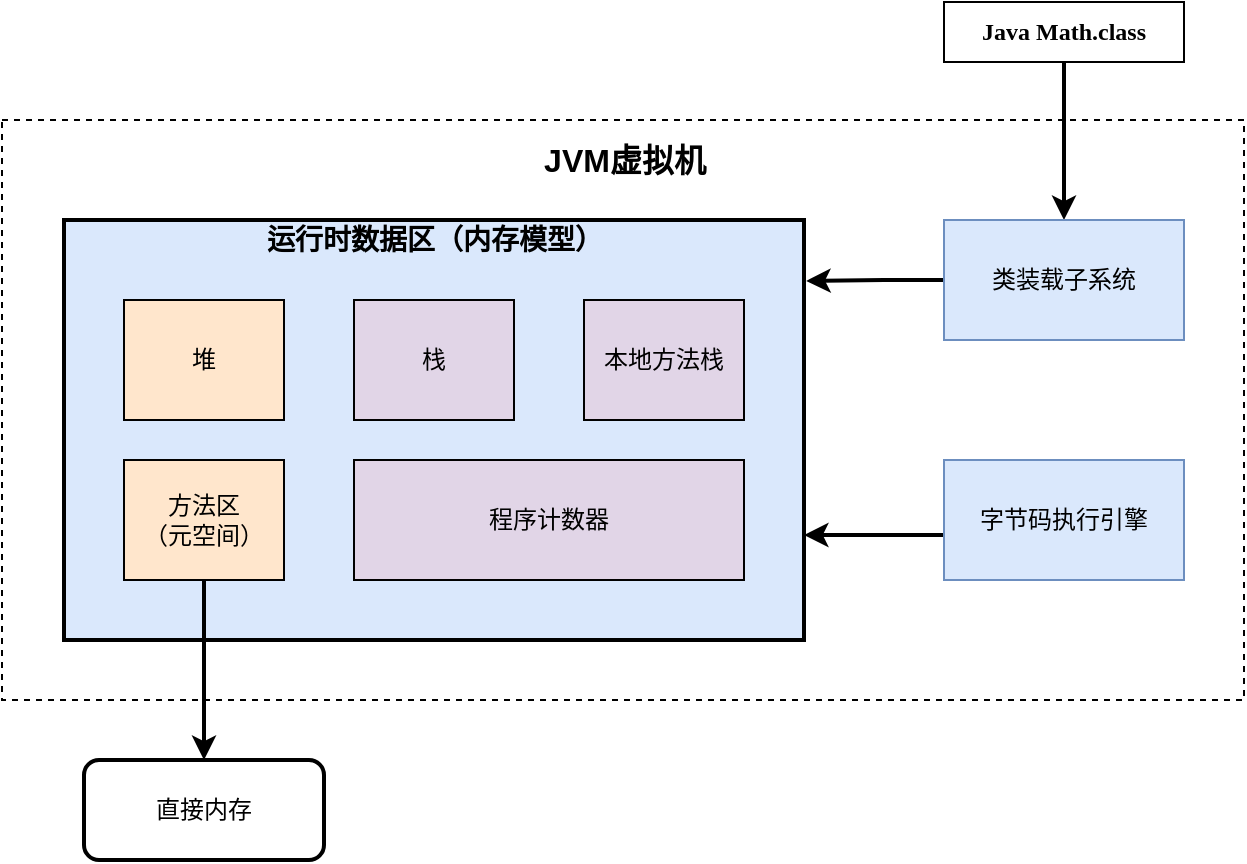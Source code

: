 <mxfile version="13.7.3" type="github">
  <diagram id="r5Mxhh8Th4yJ0Q3uKxBx" name="Page-1">
    <mxGraphModel dx="1038" dy="585" grid="1" gridSize="10" guides="1" tooltips="1" connect="1" arrows="1" fold="1" page="1" pageScale="1" pageWidth="827" pageHeight="1169" math="0" shadow="0">
      <root>
        <mxCell id="0" />
        <mxCell id="1" parent="0" />
        <mxCell id="OKL76lMfWmwbw0gprzzN-4" value="" style="rounded=0;whiteSpace=wrap;html=1;dashed=1;" vertex="1" parent="1">
          <mxGeometry x="179" y="120" width="621" height="290" as="geometry" />
        </mxCell>
        <mxCell id="OKL76lMfWmwbw0gprzzN-3" value="" style="rounded=0;whiteSpace=wrap;html=1;fillColor=#dae8fc;strokeWidth=2;" vertex="1" parent="1">
          <mxGeometry x="210" y="170" width="370" height="210" as="geometry" />
        </mxCell>
        <mxCell id="OKL76lMfWmwbw0gprzzN-5" value="&lt;font style=&quot;font-size: 16px&quot;&gt;&lt;b&gt;JVM虚拟机&lt;/b&gt;&lt;/font&gt;" style="text;html=1;align=center;verticalAlign=middle;resizable=0;points=[];autosize=1;" vertex="1" parent="1">
          <mxGeometry x="439.5" y="130" width="100" height="20" as="geometry" />
        </mxCell>
        <mxCell id="OKL76lMfWmwbw0gprzzN-10" style="edgeStyle=orthogonalEdgeStyle;rounded=0;orthogonalLoop=1;jettySize=auto;html=1;entryX=0.5;entryY=0;entryDx=0;entryDy=0;fontFamily=Comic Sans MS;strokeWidth=2;" edge="1" parent="1" source="OKL76lMfWmwbw0gprzzN-6" target="OKL76lMfWmwbw0gprzzN-9">
          <mxGeometry relative="1" as="geometry" />
        </mxCell>
        <mxCell id="OKL76lMfWmwbw0gprzzN-6" value="&lt;b&gt;Java Math.class&lt;/b&gt;" style="rounded=0;whiteSpace=wrap;html=1;fontFamily=Comic Sans MS;" vertex="1" parent="1">
          <mxGeometry x="650" y="61" width="120" height="30" as="geometry" />
        </mxCell>
        <mxCell id="OKL76lMfWmwbw0gprzzN-7" value="&lt;b&gt;&lt;font style=&quot;font-size: 14px&quot;&gt;运行时数据区（内存模型）&lt;/font&gt;&lt;/b&gt;" style="text;html=1;align=center;verticalAlign=middle;resizable=0;points=[];autosize=1;" vertex="1" parent="1">
          <mxGeometry x="305" y="170" width="180" height="20" as="geometry" />
        </mxCell>
        <mxCell id="OKL76lMfWmwbw0gprzzN-8" value="堆" style="rounded=0;whiteSpace=wrap;html=1;fontFamily=Comic Sans MS;fillColor=#ffe6cc;strokeWidth=1;" vertex="1" parent="1">
          <mxGeometry x="240" y="210" width="80" height="60" as="geometry" />
        </mxCell>
        <mxCell id="OKL76lMfWmwbw0gprzzN-20" style="edgeStyle=orthogonalEdgeStyle;rounded=0;orthogonalLoop=1;jettySize=auto;html=1;exitX=0;exitY=0.5;exitDx=0;exitDy=0;entryX=1.003;entryY=0.145;entryDx=0;entryDy=0;entryPerimeter=0;fontFamily=Comic Sans MS;strokeWidth=2;" edge="1" parent="1" source="OKL76lMfWmwbw0gprzzN-9" target="OKL76lMfWmwbw0gprzzN-3">
          <mxGeometry relative="1" as="geometry">
            <Array as="points">
              <mxPoint x="620" y="200" />
              <mxPoint x="620" y="200" />
            </Array>
          </mxGeometry>
        </mxCell>
        <mxCell id="OKL76lMfWmwbw0gprzzN-9" value="类装载子系统" style="rounded=0;whiteSpace=wrap;html=1;fillColor=#dae8fc;strokeColor=#6c8ebf;" vertex="1" parent="1">
          <mxGeometry x="650" y="170" width="120" height="60" as="geometry" />
        </mxCell>
        <mxCell id="OKL76lMfWmwbw0gprzzN-27" style="edgeStyle=orthogonalEdgeStyle;rounded=0;orthogonalLoop=1;jettySize=auto;html=1;exitX=0.5;exitY=1;exitDx=0;exitDy=0;strokeWidth=2;fontFamily=Comic Sans MS;" edge="1" parent="1" source="OKL76lMfWmwbw0gprzzN-11" target="OKL76lMfWmwbw0gprzzN-26">
          <mxGeometry relative="1" as="geometry" />
        </mxCell>
        <mxCell id="OKL76lMfWmwbw0gprzzN-11" value="方法区&lt;br&gt;（元空间）" style="rounded=0;whiteSpace=wrap;html=1;fontFamily=Comic Sans MS;fillColor=#ffe6cc;" vertex="1" parent="1">
          <mxGeometry x="240" y="290" width="80" height="60" as="geometry" />
        </mxCell>
        <mxCell id="OKL76lMfWmwbw0gprzzN-12" value="栈" style="rounded=0;whiteSpace=wrap;html=1;fontFamily=Comic Sans MS;fillColor=#e1d5e7;" vertex="1" parent="1">
          <mxGeometry x="355" y="210" width="80" height="60" as="geometry" />
        </mxCell>
        <mxCell id="OKL76lMfWmwbw0gprzzN-13" value="本地方法栈" style="rounded=0;whiteSpace=wrap;html=1;fontFamily=Comic Sans MS;fillColor=#e1d5e7;" vertex="1" parent="1">
          <mxGeometry x="470" y="210" width="80" height="60" as="geometry" />
        </mxCell>
        <mxCell id="OKL76lMfWmwbw0gprzzN-14" value="程序计数器" style="rounded=0;whiteSpace=wrap;html=1;strokeWidth=1;fontFamily=Comic Sans MS;fillColor=#e1d5e7;" vertex="1" parent="1">
          <mxGeometry x="355" y="290" width="195" height="60" as="geometry" />
        </mxCell>
        <mxCell id="OKL76lMfWmwbw0gprzzN-25" style="edgeStyle=orthogonalEdgeStyle;rounded=0;orthogonalLoop=1;jettySize=auto;html=1;entryX=1;entryY=0.75;entryDx=0;entryDy=0;strokeWidth=2;fontFamily=Comic Sans MS;" edge="1" parent="1" source="OKL76lMfWmwbw0gprzzN-24" target="OKL76lMfWmwbw0gprzzN-3">
          <mxGeometry relative="1" as="geometry">
            <Array as="points">
              <mxPoint x="620" y="328" />
            </Array>
          </mxGeometry>
        </mxCell>
        <mxCell id="OKL76lMfWmwbw0gprzzN-24" value="字节码执行引擎" style="rounded=0;whiteSpace=wrap;html=1;fillColor=#dae8fc;strokeColor=#6c8ebf;" vertex="1" parent="1">
          <mxGeometry x="650" y="290" width="120" height="60" as="geometry" />
        </mxCell>
        <mxCell id="OKL76lMfWmwbw0gprzzN-26" value="直接内存" style="rounded=1;whiteSpace=wrap;html=1;strokeColor=#000000;strokeWidth=2;fontFamily=Comic Sans MS;" vertex="1" parent="1">
          <mxGeometry x="220" y="440" width="120" height="50" as="geometry" />
        </mxCell>
      </root>
    </mxGraphModel>
  </diagram>
</mxfile>
